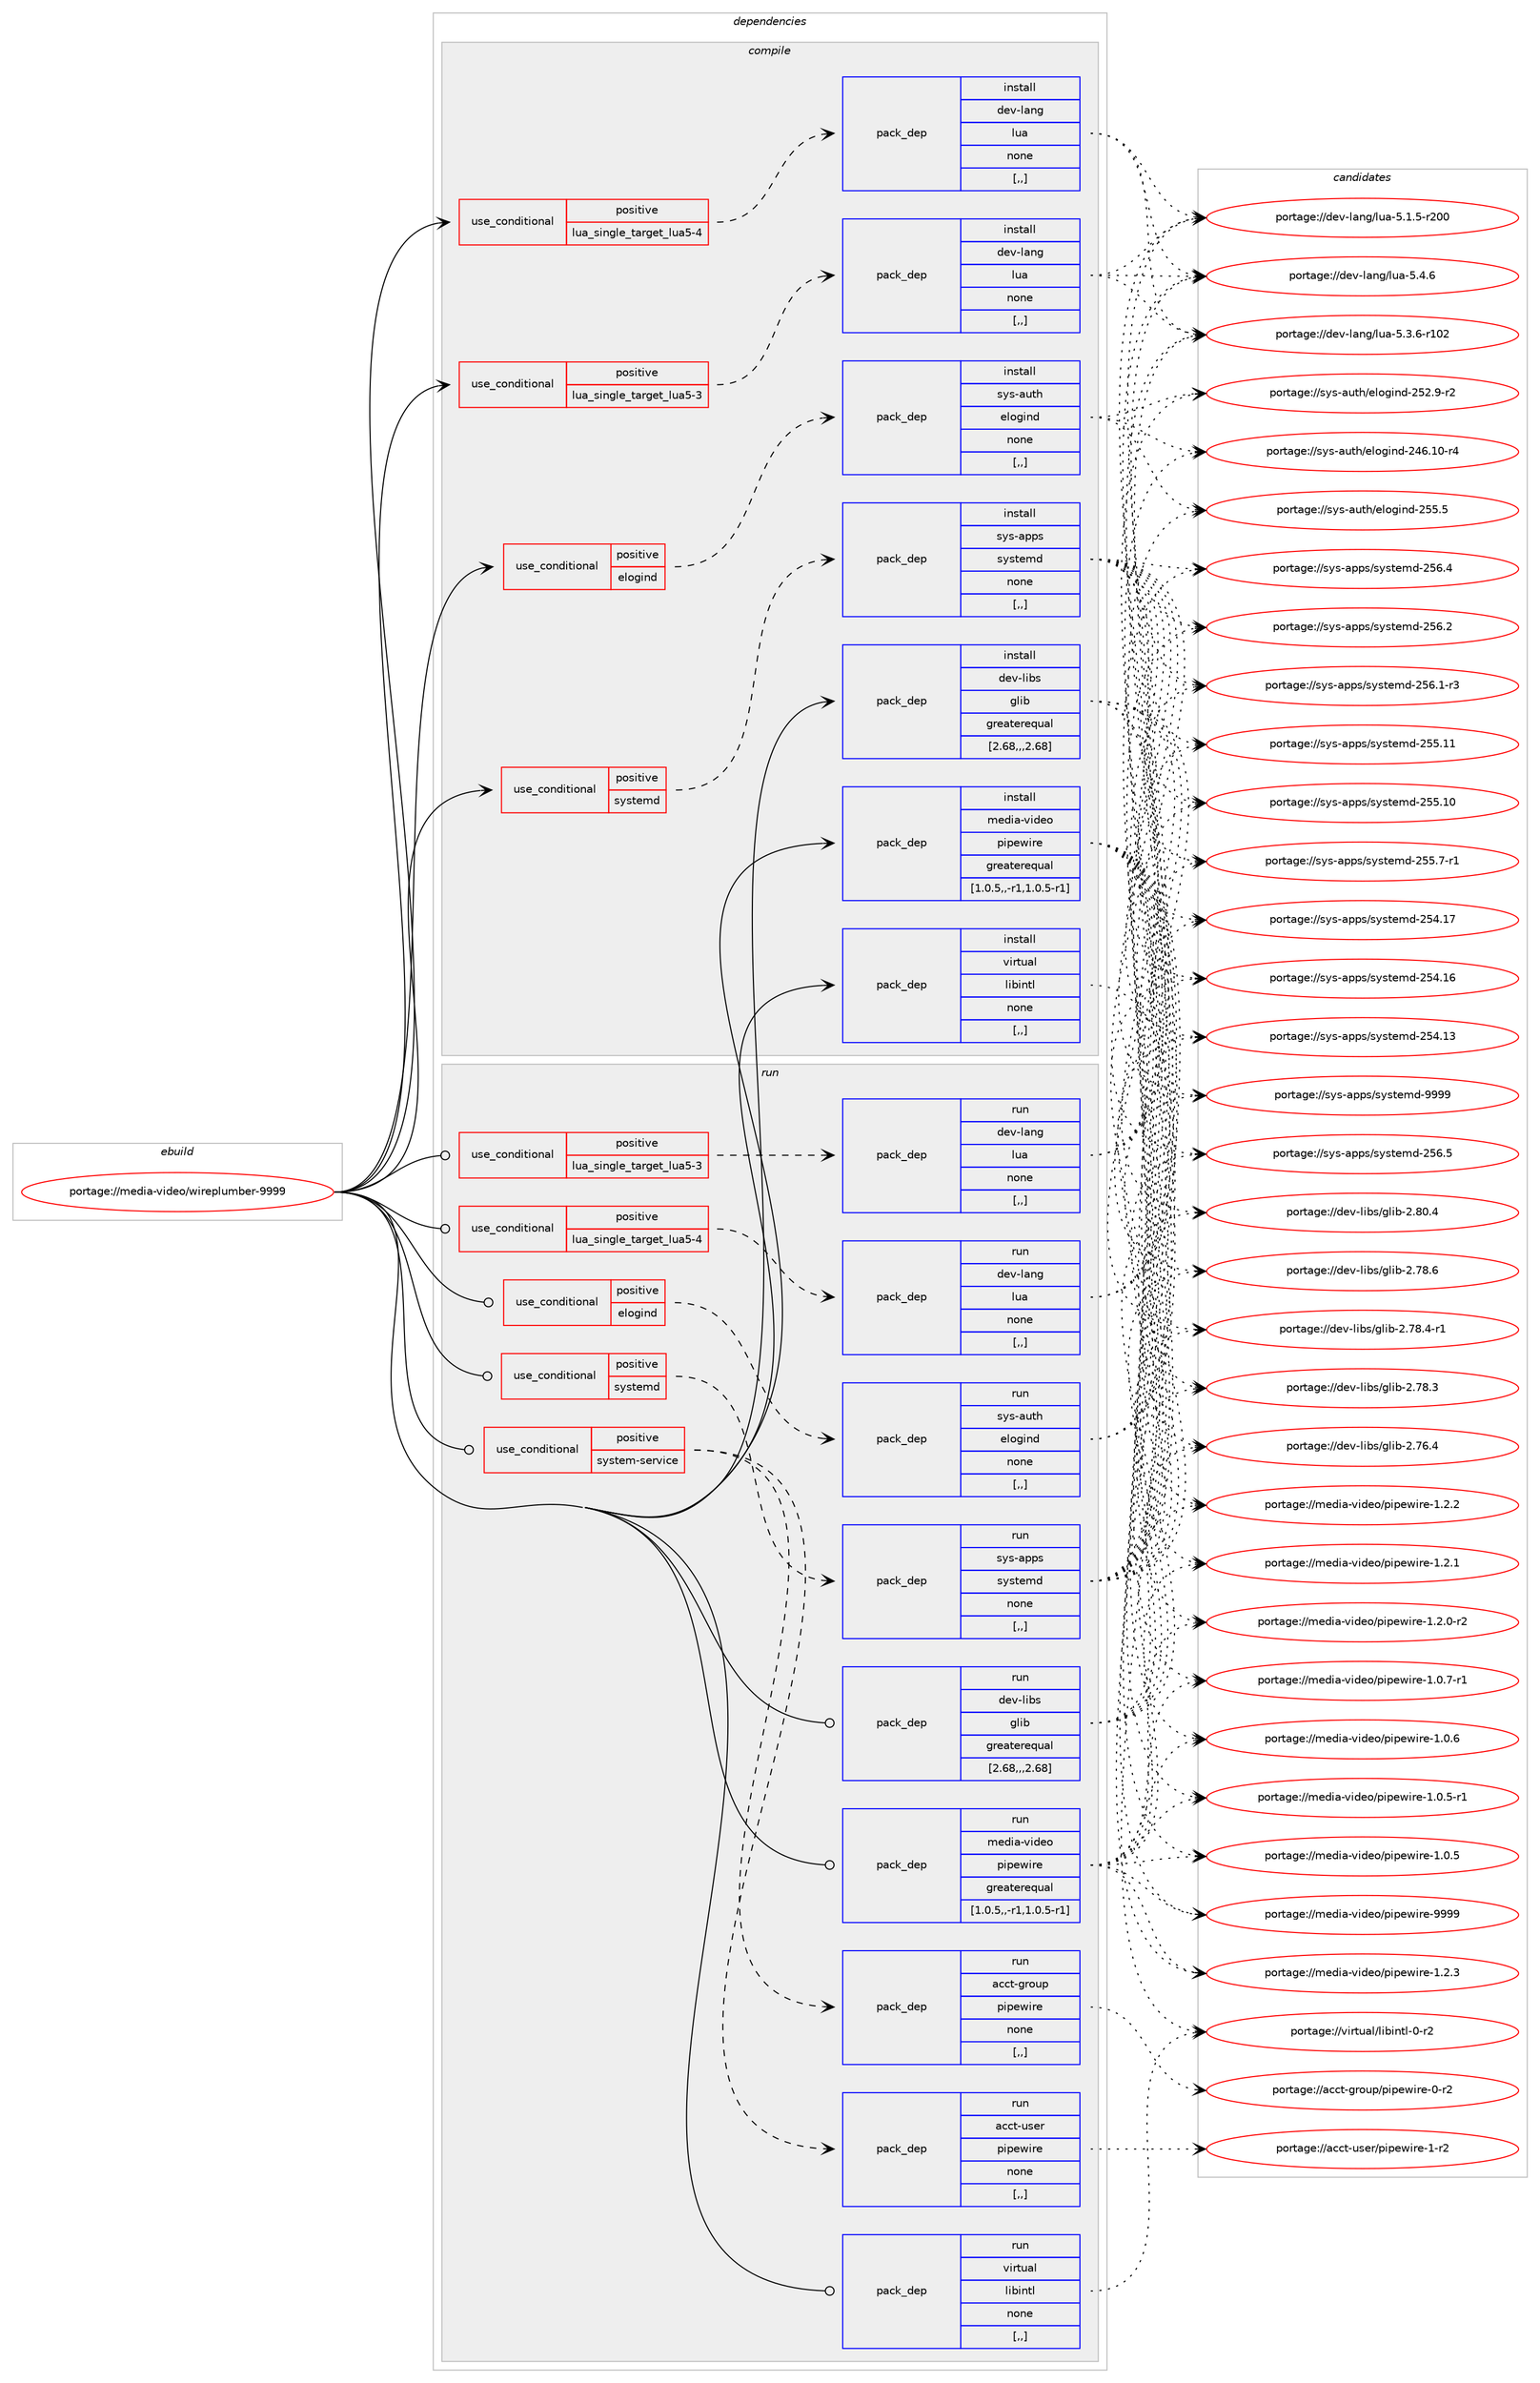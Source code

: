 digraph prolog {

# *************
# Graph options
# *************

newrank=true;
concentrate=true;
compound=true;
graph [rankdir=LR,fontname=Helvetica,fontsize=10,ranksep=1.5];#, ranksep=2.5, nodesep=0.2];
edge  [arrowhead=vee];
node  [fontname=Helvetica,fontsize=10];

# **********
# The ebuild
# **********

subgraph cluster_leftcol {
color=gray;
label=<<i>ebuild</i>>;
id [label="portage://media-video/wireplumber-9999", color=red, width=4, href="../media-video/wireplumber-9999.svg"];
}

# ****************
# The dependencies
# ****************

subgraph cluster_midcol {
color=gray;
label=<<i>dependencies</i>>;
subgraph cluster_compile {
fillcolor="#eeeeee";
style=filled;
label=<<i>compile</i>>;
subgraph cond220751 {
dependency847702 [label=<<TABLE BORDER="0" CELLBORDER="1" CELLSPACING="0" CELLPADDING="4"><TR><TD ROWSPAN="3" CELLPADDING="10">use_conditional</TD></TR><TR><TD>positive</TD></TR><TR><TD>elogind</TD></TR></TABLE>>, shape=none, color=red];
subgraph pack620648 {
dependency847703 [label=<<TABLE BORDER="0" CELLBORDER="1" CELLSPACING="0" CELLPADDING="4" WIDTH="220"><TR><TD ROWSPAN="6" CELLPADDING="30">pack_dep</TD></TR><TR><TD WIDTH="110">install</TD></TR><TR><TD>sys-auth</TD></TR><TR><TD>elogind</TD></TR><TR><TD>none</TD></TR><TR><TD>[,,]</TD></TR></TABLE>>, shape=none, color=blue];
}
dependency847702:e -> dependency847703:w [weight=20,style="dashed",arrowhead="vee"];
}
id:e -> dependency847702:w [weight=20,style="solid",arrowhead="vee"];
subgraph cond220752 {
dependency847704 [label=<<TABLE BORDER="0" CELLBORDER="1" CELLSPACING="0" CELLPADDING="4"><TR><TD ROWSPAN="3" CELLPADDING="10">use_conditional</TD></TR><TR><TD>positive</TD></TR><TR><TD>lua_single_target_lua5-3</TD></TR></TABLE>>, shape=none, color=red];
subgraph pack620649 {
dependency847705 [label=<<TABLE BORDER="0" CELLBORDER="1" CELLSPACING="0" CELLPADDING="4" WIDTH="220"><TR><TD ROWSPAN="6" CELLPADDING="30">pack_dep</TD></TR><TR><TD WIDTH="110">install</TD></TR><TR><TD>dev-lang</TD></TR><TR><TD>lua</TD></TR><TR><TD>none</TD></TR><TR><TD>[,,]</TD></TR></TABLE>>, shape=none, color=blue];
}
dependency847704:e -> dependency847705:w [weight=20,style="dashed",arrowhead="vee"];
}
id:e -> dependency847704:w [weight=20,style="solid",arrowhead="vee"];
subgraph cond220753 {
dependency847706 [label=<<TABLE BORDER="0" CELLBORDER="1" CELLSPACING="0" CELLPADDING="4"><TR><TD ROWSPAN="3" CELLPADDING="10">use_conditional</TD></TR><TR><TD>positive</TD></TR><TR><TD>lua_single_target_lua5-4</TD></TR></TABLE>>, shape=none, color=red];
subgraph pack620650 {
dependency847707 [label=<<TABLE BORDER="0" CELLBORDER="1" CELLSPACING="0" CELLPADDING="4" WIDTH="220"><TR><TD ROWSPAN="6" CELLPADDING="30">pack_dep</TD></TR><TR><TD WIDTH="110">install</TD></TR><TR><TD>dev-lang</TD></TR><TR><TD>lua</TD></TR><TR><TD>none</TD></TR><TR><TD>[,,]</TD></TR></TABLE>>, shape=none, color=blue];
}
dependency847706:e -> dependency847707:w [weight=20,style="dashed",arrowhead="vee"];
}
id:e -> dependency847706:w [weight=20,style="solid",arrowhead="vee"];
subgraph cond220754 {
dependency847708 [label=<<TABLE BORDER="0" CELLBORDER="1" CELLSPACING="0" CELLPADDING="4"><TR><TD ROWSPAN="3" CELLPADDING="10">use_conditional</TD></TR><TR><TD>positive</TD></TR><TR><TD>systemd</TD></TR></TABLE>>, shape=none, color=red];
subgraph pack620651 {
dependency847709 [label=<<TABLE BORDER="0" CELLBORDER="1" CELLSPACING="0" CELLPADDING="4" WIDTH="220"><TR><TD ROWSPAN="6" CELLPADDING="30">pack_dep</TD></TR><TR><TD WIDTH="110">install</TD></TR><TR><TD>sys-apps</TD></TR><TR><TD>systemd</TD></TR><TR><TD>none</TD></TR><TR><TD>[,,]</TD></TR></TABLE>>, shape=none, color=blue];
}
dependency847708:e -> dependency847709:w [weight=20,style="dashed",arrowhead="vee"];
}
id:e -> dependency847708:w [weight=20,style="solid",arrowhead="vee"];
subgraph pack620652 {
dependency847710 [label=<<TABLE BORDER="0" CELLBORDER="1" CELLSPACING="0" CELLPADDING="4" WIDTH="220"><TR><TD ROWSPAN="6" CELLPADDING="30">pack_dep</TD></TR><TR><TD WIDTH="110">install</TD></TR><TR><TD>dev-libs</TD></TR><TR><TD>glib</TD></TR><TR><TD>greaterequal</TD></TR><TR><TD>[2.68,,,2.68]</TD></TR></TABLE>>, shape=none, color=blue];
}
id:e -> dependency847710:w [weight=20,style="solid",arrowhead="vee"];
subgraph pack620653 {
dependency847711 [label=<<TABLE BORDER="0" CELLBORDER="1" CELLSPACING="0" CELLPADDING="4" WIDTH="220"><TR><TD ROWSPAN="6" CELLPADDING="30">pack_dep</TD></TR><TR><TD WIDTH="110">install</TD></TR><TR><TD>media-video</TD></TR><TR><TD>pipewire</TD></TR><TR><TD>greaterequal</TD></TR><TR><TD>[1.0.5,,-r1,1.0.5-r1]</TD></TR></TABLE>>, shape=none, color=blue];
}
id:e -> dependency847711:w [weight=20,style="solid",arrowhead="vee"];
subgraph pack620654 {
dependency847712 [label=<<TABLE BORDER="0" CELLBORDER="1" CELLSPACING="0" CELLPADDING="4" WIDTH="220"><TR><TD ROWSPAN="6" CELLPADDING="30">pack_dep</TD></TR><TR><TD WIDTH="110">install</TD></TR><TR><TD>virtual</TD></TR><TR><TD>libintl</TD></TR><TR><TD>none</TD></TR><TR><TD>[,,]</TD></TR></TABLE>>, shape=none, color=blue];
}
id:e -> dependency847712:w [weight=20,style="solid",arrowhead="vee"];
}
subgraph cluster_compileandrun {
fillcolor="#eeeeee";
style=filled;
label=<<i>compile and run</i>>;
}
subgraph cluster_run {
fillcolor="#eeeeee";
style=filled;
label=<<i>run</i>>;
subgraph cond220755 {
dependency847713 [label=<<TABLE BORDER="0" CELLBORDER="1" CELLSPACING="0" CELLPADDING="4"><TR><TD ROWSPAN="3" CELLPADDING="10">use_conditional</TD></TR><TR><TD>positive</TD></TR><TR><TD>elogind</TD></TR></TABLE>>, shape=none, color=red];
subgraph pack620655 {
dependency847714 [label=<<TABLE BORDER="0" CELLBORDER="1" CELLSPACING="0" CELLPADDING="4" WIDTH="220"><TR><TD ROWSPAN="6" CELLPADDING="30">pack_dep</TD></TR><TR><TD WIDTH="110">run</TD></TR><TR><TD>sys-auth</TD></TR><TR><TD>elogind</TD></TR><TR><TD>none</TD></TR><TR><TD>[,,]</TD></TR></TABLE>>, shape=none, color=blue];
}
dependency847713:e -> dependency847714:w [weight=20,style="dashed",arrowhead="vee"];
}
id:e -> dependency847713:w [weight=20,style="solid",arrowhead="odot"];
subgraph cond220756 {
dependency847715 [label=<<TABLE BORDER="0" CELLBORDER="1" CELLSPACING="0" CELLPADDING="4"><TR><TD ROWSPAN="3" CELLPADDING="10">use_conditional</TD></TR><TR><TD>positive</TD></TR><TR><TD>lua_single_target_lua5-3</TD></TR></TABLE>>, shape=none, color=red];
subgraph pack620656 {
dependency847716 [label=<<TABLE BORDER="0" CELLBORDER="1" CELLSPACING="0" CELLPADDING="4" WIDTH="220"><TR><TD ROWSPAN="6" CELLPADDING="30">pack_dep</TD></TR><TR><TD WIDTH="110">run</TD></TR><TR><TD>dev-lang</TD></TR><TR><TD>lua</TD></TR><TR><TD>none</TD></TR><TR><TD>[,,]</TD></TR></TABLE>>, shape=none, color=blue];
}
dependency847715:e -> dependency847716:w [weight=20,style="dashed",arrowhead="vee"];
}
id:e -> dependency847715:w [weight=20,style="solid",arrowhead="odot"];
subgraph cond220757 {
dependency847717 [label=<<TABLE BORDER="0" CELLBORDER="1" CELLSPACING="0" CELLPADDING="4"><TR><TD ROWSPAN="3" CELLPADDING="10">use_conditional</TD></TR><TR><TD>positive</TD></TR><TR><TD>lua_single_target_lua5-4</TD></TR></TABLE>>, shape=none, color=red];
subgraph pack620657 {
dependency847718 [label=<<TABLE BORDER="0" CELLBORDER="1" CELLSPACING="0" CELLPADDING="4" WIDTH="220"><TR><TD ROWSPAN="6" CELLPADDING="30">pack_dep</TD></TR><TR><TD WIDTH="110">run</TD></TR><TR><TD>dev-lang</TD></TR><TR><TD>lua</TD></TR><TR><TD>none</TD></TR><TR><TD>[,,]</TD></TR></TABLE>>, shape=none, color=blue];
}
dependency847717:e -> dependency847718:w [weight=20,style="dashed",arrowhead="vee"];
}
id:e -> dependency847717:w [weight=20,style="solid",arrowhead="odot"];
subgraph cond220758 {
dependency847719 [label=<<TABLE BORDER="0" CELLBORDER="1" CELLSPACING="0" CELLPADDING="4"><TR><TD ROWSPAN="3" CELLPADDING="10">use_conditional</TD></TR><TR><TD>positive</TD></TR><TR><TD>system-service</TD></TR></TABLE>>, shape=none, color=red];
subgraph pack620658 {
dependency847720 [label=<<TABLE BORDER="0" CELLBORDER="1" CELLSPACING="0" CELLPADDING="4" WIDTH="220"><TR><TD ROWSPAN="6" CELLPADDING="30">pack_dep</TD></TR><TR><TD WIDTH="110">run</TD></TR><TR><TD>acct-user</TD></TR><TR><TD>pipewire</TD></TR><TR><TD>none</TD></TR><TR><TD>[,,]</TD></TR></TABLE>>, shape=none, color=blue];
}
dependency847719:e -> dependency847720:w [weight=20,style="dashed",arrowhead="vee"];
subgraph pack620659 {
dependency847721 [label=<<TABLE BORDER="0" CELLBORDER="1" CELLSPACING="0" CELLPADDING="4" WIDTH="220"><TR><TD ROWSPAN="6" CELLPADDING="30">pack_dep</TD></TR><TR><TD WIDTH="110">run</TD></TR><TR><TD>acct-group</TD></TR><TR><TD>pipewire</TD></TR><TR><TD>none</TD></TR><TR><TD>[,,]</TD></TR></TABLE>>, shape=none, color=blue];
}
dependency847719:e -> dependency847721:w [weight=20,style="dashed",arrowhead="vee"];
}
id:e -> dependency847719:w [weight=20,style="solid",arrowhead="odot"];
subgraph cond220759 {
dependency847722 [label=<<TABLE BORDER="0" CELLBORDER="1" CELLSPACING="0" CELLPADDING="4"><TR><TD ROWSPAN="3" CELLPADDING="10">use_conditional</TD></TR><TR><TD>positive</TD></TR><TR><TD>systemd</TD></TR></TABLE>>, shape=none, color=red];
subgraph pack620660 {
dependency847723 [label=<<TABLE BORDER="0" CELLBORDER="1" CELLSPACING="0" CELLPADDING="4" WIDTH="220"><TR><TD ROWSPAN="6" CELLPADDING="30">pack_dep</TD></TR><TR><TD WIDTH="110">run</TD></TR><TR><TD>sys-apps</TD></TR><TR><TD>systemd</TD></TR><TR><TD>none</TD></TR><TR><TD>[,,]</TD></TR></TABLE>>, shape=none, color=blue];
}
dependency847722:e -> dependency847723:w [weight=20,style="dashed",arrowhead="vee"];
}
id:e -> dependency847722:w [weight=20,style="solid",arrowhead="odot"];
subgraph pack620661 {
dependency847724 [label=<<TABLE BORDER="0" CELLBORDER="1" CELLSPACING="0" CELLPADDING="4" WIDTH="220"><TR><TD ROWSPAN="6" CELLPADDING="30">pack_dep</TD></TR><TR><TD WIDTH="110">run</TD></TR><TR><TD>dev-libs</TD></TR><TR><TD>glib</TD></TR><TR><TD>greaterequal</TD></TR><TR><TD>[2.68,,,2.68]</TD></TR></TABLE>>, shape=none, color=blue];
}
id:e -> dependency847724:w [weight=20,style="solid",arrowhead="odot"];
subgraph pack620662 {
dependency847725 [label=<<TABLE BORDER="0" CELLBORDER="1" CELLSPACING="0" CELLPADDING="4" WIDTH="220"><TR><TD ROWSPAN="6" CELLPADDING="30">pack_dep</TD></TR><TR><TD WIDTH="110">run</TD></TR><TR><TD>media-video</TD></TR><TR><TD>pipewire</TD></TR><TR><TD>greaterequal</TD></TR><TR><TD>[1.0.5,,-r1,1.0.5-r1]</TD></TR></TABLE>>, shape=none, color=blue];
}
id:e -> dependency847725:w [weight=20,style="solid",arrowhead="odot"];
subgraph pack620663 {
dependency847726 [label=<<TABLE BORDER="0" CELLBORDER="1" CELLSPACING="0" CELLPADDING="4" WIDTH="220"><TR><TD ROWSPAN="6" CELLPADDING="30">pack_dep</TD></TR><TR><TD WIDTH="110">run</TD></TR><TR><TD>virtual</TD></TR><TR><TD>libintl</TD></TR><TR><TD>none</TD></TR><TR><TD>[,,]</TD></TR></TABLE>>, shape=none, color=blue];
}
id:e -> dependency847726:w [weight=20,style="solid",arrowhead="odot"];
}
}

# **************
# The candidates
# **************

subgraph cluster_choices {
rank=same;
color=gray;
label=<<i>candidates</i>>;

subgraph choice620648 {
color=black;
nodesep=1;
choice115121115459711711610447101108111103105110100455053534653 [label="portage://sys-auth/elogind-255.5", color=red, width=4,href="../sys-auth/elogind-255.5.svg"];
choice1151211154597117116104471011081111031051101004550535046574511450 [label="portage://sys-auth/elogind-252.9-r2", color=red, width=4,href="../sys-auth/elogind-252.9-r2.svg"];
choice115121115459711711610447101108111103105110100455052544649484511452 [label="portage://sys-auth/elogind-246.10-r4", color=red, width=4,href="../sys-auth/elogind-246.10-r4.svg"];
dependency847703:e -> choice115121115459711711610447101108111103105110100455053534653:w [style=dotted,weight="100"];
dependency847703:e -> choice1151211154597117116104471011081111031051101004550535046574511450:w [style=dotted,weight="100"];
dependency847703:e -> choice115121115459711711610447101108111103105110100455052544649484511452:w [style=dotted,weight="100"];
}
subgraph choice620649 {
color=black;
nodesep=1;
choice10010111845108971101034710811797455346524654 [label="portage://dev-lang/lua-5.4.6", color=red, width=4,href="../dev-lang/lua-5.4.6.svg"];
choice1001011184510897110103471081179745534651465445114494850 [label="portage://dev-lang/lua-5.3.6-r102", color=red, width=4,href="../dev-lang/lua-5.3.6-r102.svg"];
choice1001011184510897110103471081179745534649465345114504848 [label="portage://dev-lang/lua-5.1.5-r200", color=red, width=4,href="../dev-lang/lua-5.1.5-r200.svg"];
dependency847705:e -> choice10010111845108971101034710811797455346524654:w [style=dotted,weight="100"];
dependency847705:e -> choice1001011184510897110103471081179745534651465445114494850:w [style=dotted,weight="100"];
dependency847705:e -> choice1001011184510897110103471081179745534649465345114504848:w [style=dotted,weight="100"];
}
subgraph choice620650 {
color=black;
nodesep=1;
choice10010111845108971101034710811797455346524654 [label="portage://dev-lang/lua-5.4.6", color=red, width=4,href="../dev-lang/lua-5.4.6.svg"];
choice1001011184510897110103471081179745534651465445114494850 [label="portage://dev-lang/lua-5.3.6-r102", color=red, width=4,href="../dev-lang/lua-5.3.6-r102.svg"];
choice1001011184510897110103471081179745534649465345114504848 [label="portage://dev-lang/lua-5.1.5-r200", color=red, width=4,href="../dev-lang/lua-5.1.5-r200.svg"];
dependency847707:e -> choice10010111845108971101034710811797455346524654:w [style=dotted,weight="100"];
dependency847707:e -> choice1001011184510897110103471081179745534651465445114494850:w [style=dotted,weight="100"];
dependency847707:e -> choice1001011184510897110103471081179745534649465345114504848:w [style=dotted,weight="100"];
}
subgraph choice620651 {
color=black;
nodesep=1;
choice1151211154597112112115471151211151161011091004557575757 [label="portage://sys-apps/systemd-9999", color=red, width=4,href="../sys-apps/systemd-9999.svg"];
choice115121115459711211211547115121115116101109100455053544653 [label="portage://sys-apps/systemd-256.5", color=red, width=4,href="../sys-apps/systemd-256.5.svg"];
choice115121115459711211211547115121115116101109100455053544652 [label="portage://sys-apps/systemd-256.4", color=red, width=4,href="../sys-apps/systemd-256.4.svg"];
choice115121115459711211211547115121115116101109100455053544650 [label="portage://sys-apps/systemd-256.2", color=red, width=4,href="../sys-apps/systemd-256.2.svg"];
choice1151211154597112112115471151211151161011091004550535446494511451 [label="portage://sys-apps/systemd-256.1-r3", color=red, width=4,href="../sys-apps/systemd-256.1-r3.svg"];
choice11512111545971121121154711512111511610110910045505353464949 [label="portage://sys-apps/systemd-255.11", color=red, width=4,href="../sys-apps/systemd-255.11.svg"];
choice11512111545971121121154711512111511610110910045505353464948 [label="portage://sys-apps/systemd-255.10", color=red, width=4,href="../sys-apps/systemd-255.10.svg"];
choice1151211154597112112115471151211151161011091004550535346554511449 [label="portage://sys-apps/systemd-255.7-r1", color=red, width=4,href="../sys-apps/systemd-255.7-r1.svg"];
choice11512111545971121121154711512111511610110910045505352464955 [label="portage://sys-apps/systemd-254.17", color=red, width=4,href="../sys-apps/systemd-254.17.svg"];
choice11512111545971121121154711512111511610110910045505352464954 [label="portage://sys-apps/systemd-254.16", color=red, width=4,href="../sys-apps/systemd-254.16.svg"];
choice11512111545971121121154711512111511610110910045505352464951 [label="portage://sys-apps/systemd-254.13", color=red, width=4,href="../sys-apps/systemd-254.13.svg"];
dependency847709:e -> choice1151211154597112112115471151211151161011091004557575757:w [style=dotted,weight="100"];
dependency847709:e -> choice115121115459711211211547115121115116101109100455053544653:w [style=dotted,weight="100"];
dependency847709:e -> choice115121115459711211211547115121115116101109100455053544652:w [style=dotted,weight="100"];
dependency847709:e -> choice115121115459711211211547115121115116101109100455053544650:w [style=dotted,weight="100"];
dependency847709:e -> choice1151211154597112112115471151211151161011091004550535446494511451:w [style=dotted,weight="100"];
dependency847709:e -> choice11512111545971121121154711512111511610110910045505353464949:w [style=dotted,weight="100"];
dependency847709:e -> choice11512111545971121121154711512111511610110910045505353464948:w [style=dotted,weight="100"];
dependency847709:e -> choice1151211154597112112115471151211151161011091004550535346554511449:w [style=dotted,weight="100"];
dependency847709:e -> choice11512111545971121121154711512111511610110910045505352464955:w [style=dotted,weight="100"];
dependency847709:e -> choice11512111545971121121154711512111511610110910045505352464954:w [style=dotted,weight="100"];
dependency847709:e -> choice11512111545971121121154711512111511610110910045505352464951:w [style=dotted,weight="100"];
}
subgraph choice620652 {
color=black;
nodesep=1;
choice1001011184510810598115471031081059845504656484652 [label="portage://dev-libs/glib-2.80.4", color=red, width=4,href="../dev-libs/glib-2.80.4.svg"];
choice1001011184510810598115471031081059845504655564654 [label="portage://dev-libs/glib-2.78.6", color=red, width=4,href="../dev-libs/glib-2.78.6.svg"];
choice10010111845108105981154710310810598455046555646524511449 [label="portage://dev-libs/glib-2.78.4-r1", color=red, width=4,href="../dev-libs/glib-2.78.4-r1.svg"];
choice1001011184510810598115471031081059845504655564651 [label="portage://dev-libs/glib-2.78.3", color=red, width=4,href="../dev-libs/glib-2.78.3.svg"];
choice1001011184510810598115471031081059845504655544652 [label="portage://dev-libs/glib-2.76.4", color=red, width=4,href="../dev-libs/glib-2.76.4.svg"];
dependency847710:e -> choice1001011184510810598115471031081059845504656484652:w [style=dotted,weight="100"];
dependency847710:e -> choice1001011184510810598115471031081059845504655564654:w [style=dotted,weight="100"];
dependency847710:e -> choice10010111845108105981154710310810598455046555646524511449:w [style=dotted,weight="100"];
dependency847710:e -> choice1001011184510810598115471031081059845504655564651:w [style=dotted,weight="100"];
dependency847710:e -> choice1001011184510810598115471031081059845504655544652:w [style=dotted,weight="100"];
}
subgraph choice620653 {
color=black;
nodesep=1;
choice1091011001059745118105100101111471121051121011191051141014557575757 [label="portage://media-video/pipewire-9999", color=red, width=4,href="../media-video/pipewire-9999.svg"];
choice109101100105974511810510010111147112105112101119105114101454946504651 [label="portage://media-video/pipewire-1.2.3", color=red, width=4,href="../media-video/pipewire-1.2.3.svg"];
choice109101100105974511810510010111147112105112101119105114101454946504650 [label="portage://media-video/pipewire-1.2.2", color=red, width=4,href="../media-video/pipewire-1.2.2.svg"];
choice109101100105974511810510010111147112105112101119105114101454946504649 [label="portage://media-video/pipewire-1.2.1", color=red, width=4,href="../media-video/pipewire-1.2.1.svg"];
choice1091011001059745118105100101111471121051121011191051141014549465046484511450 [label="portage://media-video/pipewire-1.2.0-r2", color=red, width=4,href="../media-video/pipewire-1.2.0-r2.svg"];
choice1091011001059745118105100101111471121051121011191051141014549464846554511449 [label="portage://media-video/pipewire-1.0.7-r1", color=red, width=4,href="../media-video/pipewire-1.0.7-r1.svg"];
choice109101100105974511810510010111147112105112101119105114101454946484654 [label="portage://media-video/pipewire-1.0.6", color=red, width=4,href="../media-video/pipewire-1.0.6.svg"];
choice1091011001059745118105100101111471121051121011191051141014549464846534511449 [label="portage://media-video/pipewire-1.0.5-r1", color=red, width=4,href="../media-video/pipewire-1.0.5-r1.svg"];
choice109101100105974511810510010111147112105112101119105114101454946484653 [label="portage://media-video/pipewire-1.0.5", color=red, width=4,href="../media-video/pipewire-1.0.5.svg"];
dependency847711:e -> choice1091011001059745118105100101111471121051121011191051141014557575757:w [style=dotted,weight="100"];
dependency847711:e -> choice109101100105974511810510010111147112105112101119105114101454946504651:w [style=dotted,weight="100"];
dependency847711:e -> choice109101100105974511810510010111147112105112101119105114101454946504650:w [style=dotted,weight="100"];
dependency847711:e -> choice109101100105974511810510010111147112105112101119105114101454946504649:w [style=dotted,weight="100"];
dependency847711:e -> choice1091011001059745118105100101111471121051121011191051141014549465046484511450:w [style=dotted,weight="100"];
dependency847711:e -> choice1091011001059745118105100101111471121051121011191051141014549464846554511449:w [style=dotted,weight="100"];
dependency847711:e -> choice109101100105974511810510010111147112105112101119105114101454946484654:w [style=dotted,weight="100"];
dependency847711:e -> choice1091011001059745118105100101111471121051121011191051141014549464846534511449:w [style=dotted,weight="100"];
dependency847711:e -> choice109101100105974511810510010111147112105112101119105114101454946484653:w [style=dotted,weight="100"];
}
subgraph choice620654 {
color=black;
nodesep=1;
choice11810511411611797108471081059810511011610845484511450 [label="portage://virtual/libintl-0-r2", color=red, width=4,href="../virtual/libintl-0-r2.svg"];
dependency847712:e -> choice11810511411611797108471081059810511011610845484511450:w [style=dotted,weight="100"];
}
subgraph choice620655 {
color=black;
nodesep=1;
choice115121115459711711610447101108111103105110100455053534653 [label="portage://sys-auth/elogind-255.5", color=red, width=4,href="../sys-auth/elogind-255.5.svg"];
choice1151211154597117116104471011081111031051101004550535046574511450 [label="portage://sys-auth/elogind-252.9-r2", color=red, width=4,href="../sys-auth/elogind-252.9-r2.svg"];
choice115121115459711711610447101108111103105110100455052544649484511452 [label="portage://sys-auth/elogind-246.10-r4", color=red, width=4,href="../sys-auth/elogind-246.10-r4.svg"];
dependency847714:e -> choice115121115459711711610447101108111103105110100455053534653:w [style=dotted,weight="100"];
dependency847714:e -> choice1151211154597117116104471011081111031051101004550535046574511450:w [style=dotted,weight="100"];
dependency847714:e -> choice115121115459711711610447101108111103105110100455052544649484511452:w [style=dotted,weight="100"];
}
subgraph choice620656 {
color=black;
nodesep=1;
choice10010111845108971101034710811797455346524654 [label="portage://dev-lang/lua-5.4.6", color=red, width=4,href="../dev-lang/lua-5.4.6.svg"];
choice1001011184510897110103471081179745534651465445114494850 [label="portage://dev-lang/lua-5.3.6-r102", color=red, width=4,href="../dev-lang/lua-5.3.6-r102.svg"];
choice1001011184510897110103471081179745534649465345114504848 [label="portage://dev-lang/lua-5.1.5-r200", color=red, width=4,href="../dev-lang/lua-5.1.5-r200.svg"];
dependency847716:e -> choice10010111845108971101034710811797455346524654:w [style=dotted,weight="100"];
dependency847716:e -> choice1001011184510897110103471081179745534651465445114494850:w [style=dotted,weight="100"];
dependency847716:e -> choice1001011184510897110103471081179745534649465345114504848:w [style=dotted,weight="100"];
}
subgraph choice620657 {
color=black;
nodesep=1;
choice10010111845108971101034710811797455346524654 [label="portage://dev-lang/lua-5.4.6", color=red, width=4,href="../dev-lang/lua-5.4.6.svg"];
choice1001011184510897110103471081179745534651465445114494850 [label="portage://dev-lang/lua-5.3.6-r102", color=red, width=4,href="../dev-lang/lua-5.3.6-r102.svg"];
choice1001011184510897110103471081179745534649465345114504848 [label="portage://dev-lang/lua-5.1.5-r200", color=red, width=4,href="../dev-lang/lua-5.1.5-r200.svg"];
dependency847718:e -> choice10010111845108971101034710811797455346524654:w [style=dotted,weight="100"];
dependency847718:e -> choice1001011184510897110103471081179745534651465445114494850:w [style=dotted,weight="100"];
dependency847718:e -> choice1001011184510897110103471081179745534649465345114504848:w [style=dotted,weight="100"];
}
subgraph choice620658 {
color=black;
nodesep=1;
choice979999116451171151011144711210511210111910511410145494511450 [label="portage://acct-user/pipewire-1-r2", color=red, width=4,href="../acct-user/pipewire-1-r2.svg"];
dependency847720:e -> choice979999116451171151011144711210511210111910511410145494511450:w [style=dotted,weight="100"];
}
subgraph choice620659 {
color=black;
nodesep=1;
choice979999116451031141111171124711210511210111910511410145484511450 [label="portage://acct-group/pipewire-0-r2", color=red, width=4,href="../acct-group/pipewire-0-r2.svg"];
dependency847721:e -> choice979999116451031141111171124711210511210111910511410145484511450:w [style=dotted,weight="100"];
}
subgraph choice620660 {
color=black;
nodesep=1;
choice1151211154597112112115471151211151161011091004557575757 [label="portage://sys-apps/systemd-9999", color=red, width=4,href="../sys-apps/systemd-9999.svg"];
choice115121115459711211211547115121115116101109100455053544653 [label="portage://sys-apps/systemd-256.5", color=red, width=4,href="../sys-apps/systemd-256.5.svg"];
choice115121115459711211211547115121115116101109100455053544652 [label="portage://sys-apps/systemd-256.4", color=red, width=4,href="../sys-apps/systemd-256.4.svg"];
choice115121115459711211211547115121115116101109100455053544650 [label="portage://sys-apps/systemd-256.2", color=red, width=4,href="../sys-apps/systemd-256.2.svg"];
choice1151211154597112112115471151211151161011091004550535446494511451 [label="portage://sys-apps/systemd-256.1-r3", color=red, width=4,href="../sys-apps/systemd-256.1-r3.svg"];
choice11512111545971121121154711512111511610110910045505353464949 [label="portage://sys-apps/systemd-255.11", color=red, width=4,href="../sys-apps/systemd-255.11.svg"];
choice11512111545971121121154711512111511610110910045505353464948 [label="portage://sys-apps/systemd-255.10", color=red, width=4,href="../sys-apps/systemd-255.10.svg"];
choice1151211154597112112115471151211151161011091004550535346554511449 [label="portage://sys-apps/systemd-255.7-r1", color=red, width=4,href="../sys-apps/systemd-255.7-r1.svg"];
choice11512111545971121121154711512111511610110910045505352464955 [label="portage://sys-apps/systemd-254.17", color=red, width=4,href="../sys-apps/systemd-254.17.svg"];
choice11512111545971121121154711512111511610110910045505352464954 [label="portage://sys-apps/systemd-254.16", color=red, width=4,href="../sys-apps/systemd-254.16.svg"];
choice11512111545971121121154711512111511610110910045505352464951 [label="portage://sys-apps/systemd-254.13", color=red, width=4,href="../sys-apps/systemd-254.13.svg"];
dependency847723:e -> choice1151211154597112112115471151211151161011091004557575757:w [style=dotted,weight="100"];
dependency847723:e -> choice115121115459711211211547115121115116101109100455053544653:w [style=dotted,weight="100"];
dependency847723:e -> choice115121115459711211211547115121115116101109100455053544652:w [style=dotted,weight="100"];
dependency847723:e -> choice115121115459711211211547115121115116101109100455053544650:w [style=dotted,weight="100"];
dependency847723:e -> choice1151211154597112112115471151211151161011091004550535446494511451:w [style=dotted,weight="100"];
dependency847723:e -> choice11512111545971121121154711512111511610110910045505353464949:w [style=dotted,weight="100"];
dependency847723:e -> choice11512111545971121121154711512111511610110910045505353464948:w [style=dotted,weight="100"];
dependency847723:e -> choice1151211154597112112115471151211151161011091004550535346554511449:w [style=dotted,weight="100"];
dependency847723:e -> choice11512111545971121121154711512111511610110910045505352464955:w [style=dotted,weight="100"];
dependency847723:e -> choice11512111545971121121154711512111511610110910045505352464954:w [style=dotted,weight="100"];
dependency847723:e -> choice11512111545971121121154711512111511610110910045505352464951:w [style=dotted,weight="100"];
}
subgraph choice620661 {
color=black;
nodesep=1;
choice1001011184510810598115471031081059845504656484652 [label="portage://dev-libs/glib-2.80.4", color=red, width=4,href="../dev-libs/glib-2.80.4.svg"];
choice1001011184510810598115471031081059845504655564654 [label="portage://dev-libs/glib-2.78.6", color=red, width=4,href="../dev-libs/glib-2.78.6.svg"];
choice10010111845108105981154710310810598455046555646524511449 [label="portage://dev-libs/glib-2.78.4-r1", color=red, width=4,href="../dev-libs/glib-2.78.4-r1.svg"];
choice1001011184510810598115471031081059845504655564651 [label="portage://dev-libs/glib-2.78.3", color=red, width=4,href="../dev-libs/glib-2.78.3.svg"];
choice1001011184510810598115471031081059845504655544652 [label="portage://dev-libs/glib-2.76.4", color=red, width=4,href="../dev-libs/glib-2.76.4.svg"];
dependency847724:e -> choice1001011184510810598115471031081059845504656484652:w [style=dotted,weight="100"];
dependency847724:e -> choice1001011184510810598115471031081059845504655564654:w [style=dotted,weight="100"];
dependency847724:e -> choice10010111845108105981154710310810598455046555646524511449:w [style=dotted,weight="100"];
dependency847724:e -> choice1001011184510810598115471031081059845504655564651:w [style=dotted,weight="100"];
dependency847724:e -> choice1001011184510810598115471031081059845504655544652:w [style=dotted,weight="100"];
}
subgraph choice620662 {
color=black;
nodesep=1;
choice1091011001059745118105100101111471121051121011191051141014557575757 [label="portage://media-video/pipewire-9999", color=red, width=4,href="../media-video/pipewire-9999.svg"];
choice109101100105974511810510010111147112105112101119105114101454946504651 [label="portage://media-video/pipewire-1.2.3", color=red, width=4,href="../media-video/pipewire-1.2.3.svg"];
choice109101100105974511810510010111147112105112101119105114101454946504650 [label="portage://media-video/pipewire-1.2.2", color=red, width=4,href="../media-video/pipewire-1.2.2.svg"];
choice109101100105974511810510010111147112105112101119105114101454946504649 [label="portage://media-video/pipewire-1.2.1", color=red, width=4,href="../media-video/pipewire-1.2.1.svg"];
choice1091011001059745118105100101111471121051121011191051141014549465046484511450 [label="portage://media-video/pipewire-1.2.0-r2", color=red, width=4,href="../media-video/pipewire-1.2.0-r2.svg"];
choice1091011001059745118105100101111471121051121011191051141014549464846554511449 [label="portage://media-video/pipewire-1.0.7-r1", color=red, width=4,href="../media-video/pipewire-1.0.7-r1.svg"];
choice109101100105974511810510010111147112105112101119105114101454946484654 [label="portage://media-video/pipewire-1.0.6", color=red, width=4,href="../media-video/pipewire-1.0.6.svg"];
choice1091011001059745118105100101111471121051121011191051141014549464846534511449 [label="portage://media-video/pipewire-1.0.5-r1", color=red, width=4,href="../media-video/pipewire-1.0.5-r1.svg"];
choice109101100105974511810510010111147112105112101119105114101454946484653 [label="portage://media-video/pipewire-1.0.5", color=red, width=4,href="../media-video/pipewire-1.0.5.svg"];
dependency847725:e -> choice1091011001059745118105100101111471121051121011191051141014557575757:w [style=dotted,weight="100"];
dependency847725:e -> choice109101100105974511810510010111147112105112101119105114101454946504651:w [style=dotted,weight="100"];
dependency847725:e -> choice109101100105974511810510010111147112105112101119105114101454946504650:w [style=dotted,weight="100"];
dependency847725:e -> choice109101100105974511810510010111147112105112101119105114101454946504649:w [style=dotted,weight="100"];
dependency847725:e -> choice1091011001059745118105100101111471121051121011191051141014549465046484511450:w [style=dotted,weight="100"];
dependency847725:e -> choice1091011001059745118105100101111471121051121011191051141014549464846554511449:w [style=dotted,weight="100"];
dependency847725:e -> choice109101100105974511810510010111147112105112101119105114101454946484654:w [style=dotted,weight="100"];
dependency847725:e -> choice1091011001059745118105100101111471121051121011191051141014549464846534511449:w [style=dotted,weight="100"];
dependency847725:e -> choice109101100105974511810510010111147112105112101119105114101454946484653:w [style=dotted,weight="100"];
}
subgraph choice620663 {
color=black;
nodesep=1;
choice11810511411611797108471081059810511011610845484511450 [label="portage://virtual/libintl-0-r2", color=red, width=4,href="../virtual/libintl-0-r2.svg"];
dependency847726:e -> choice11810511411611797108471081059810511011610845484511450:w [style=dotted,weight="100"];
}
}

}
